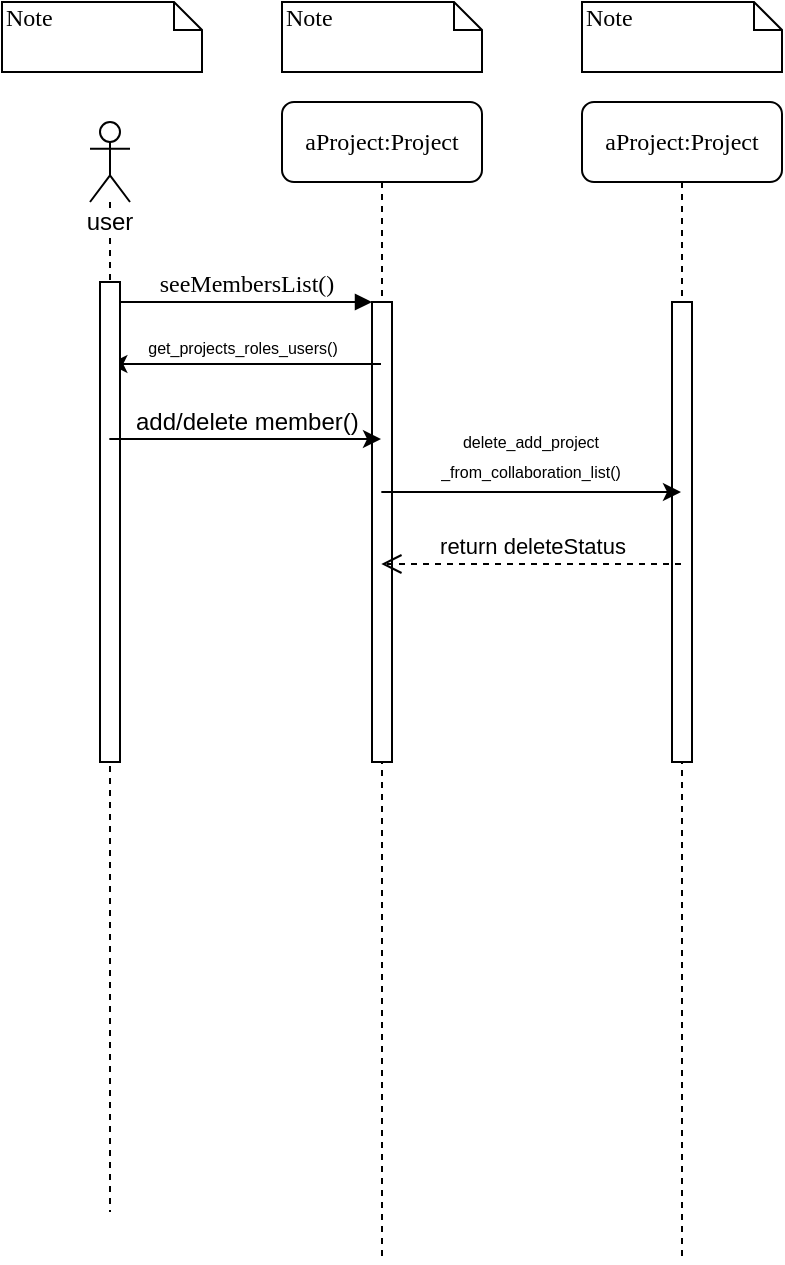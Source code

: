 <mxfile version="10.6.6" type="github"><diagram name="Page-1" id="13e1069c-82ec-6db2-03f1-153e76fe0fe0"><mxGraphModel dx="1042" dy="444" grid="1" gridSize="10" guides="1" tooltips="1" connect="1" arrows="1" fold="1" page="1" pageScale="1" pageWidth="1100" pageHeight="850" background="#ffffff" math="0" shadow="0"><root><mxCell id="0"/><mxCell id="1" parent="0"/><mxCell id="7baba1c4bc27f4b0-2" value="aProject:Project" style="shape=umlLifeline;perimeter=lifelinePerimeter;whiteSpace=wrap;html=1;container=1;collapsible=0;recursiveResize=0;outlineConnect=0;rounded=1;shadow=0;comic=0;labelBackgroundColor=none;strokeColor=#000000;strokeWidth=1;fillColor=#FFFFFF;fontFamily=Verdana;fontSize=12;fontColor=#000000;align=center;" parent="1" vertex="1"><mxGeometry x="240" y="80" width="100" height="580" as="geometry"/></mxCell><mxCell id="7baba1c4bc27f4b0-10" value="" style="html=1;points=[];perimeter=orthogonalPerimeter;rounded=0;shadow=0;comic=0;labelBackgroundColor=none;strokeColor=#000000;strokeWidth=1;fillColor=#FFFFFF;fontFamily=Verdana;fontSize=12;fontColor=#000000;align=center;" parent="7baba1c4bc27f4b0-2" vertex="1"><mxGeometry x="45" y="100" width="10" height="230" as="geometry"/></mxCell><mxCell id="7baba1c4bc27f4b0-11" value="seeMembersList()" style="html=1;verticalAlign=bottom;endArrow=block;entryX=0;entryY=0;labelBackgroundColor=none;fontFamily=Verdana;fontSize=12;edgeStyle=elbowEdgeStyle;elbow=vertical;" parent="1" source="0tNoPWWDf8t1VwKcJpuU-4" target="7baba1c4bc27f4b0-10" edge="1"><mxGeometry relative="1" as="geometry"><mxPoint x="155" y="180" as="sourcePoint"/></mxGeometry></mxCell><mxCell id="7baba1c4bc27f4b0-40" value="Note" style="shape=note;whiteSpace=wrap;html=1;size=14;verticalAlign=top;align=left;spacingTop=-6;rounded=0;shadow=0;comic=0;labelBackgroundColor=none;strokeColor=#000000;strokeWidth=1;fillColor=#FFFFFF;fontFamily=Verdana;fontSize=12;fontColor=#000000;" parent="1" vertex="1"><mxGeometry x="100" y="30" width="100" height="35" as="geometry"/></mxCell><mxCell id="7baba1c4bc27f4b0-41" value="Note" style="shape=note;whiteSpace=wrap;html=1;size=14;verticalAlign=top;align=left;spacingTop=-6;rounded=0;shadow=0;comic=0;labelBackgroundColor=none;strokeColor=#000000;strokeWidth=1;fillColor=#FFFFFF;fontFamily=Verdana;fontSize=12;fontColor=#000000;" parent="1" vertex="1"><mxGeometry x="240" y="30" width="100" height="35" as="geometry"/></mxCell><mxCell id="0tNoPWWDf8t1VwKcJpuU-1" value="user&lt;br&gt;" style="shape=umlLifeline;participant=umlActor;perimeter=lifelinePerimeter;whiteSpace=wrap;html=1;container=1;collapsible=0;recursiveResize=0;verticalAlign=top;spacingTop=36;labelBackgroundColor=#ffffff;outlineConnect=0;" vertex="1" parent="1"><mxGeometry x="144" y="90" width="20" height="545" as="geometry"/></mxCell><mxCell id="0tNoPWWDf8t1VwKcJpuU-3" value="" style="endArrow=classic;html=1;" edge="1" parent="1"><mxGeometry width="50" height="50" relative="1" as="geometry"><mxPoint x="289.5" y="211" as="sourcePoint"/><mxPoint x="153.667" y="211" as="targetPoint"/></mxGeometry></mxCell><mxCell id="0tNoPWWDf8t1VwKcJpuU-5" value="&lt;span style=&quot;font-size: 8px&quot;&gt;get_projects_roles_users()&lt;br&gt;&lt;/span&gt;" style="text;html=1;resizable=0;points=[];align=center;verticalAlign=middle;labelBackgroundColor=#ffffff;" vertex="1" connectable="0" parent="0tNoPWWDf8t1VwKcJpuU-3"><mxGeometry x="-0.139" y="4" relative="1" as="geometry"><mxPoint x="-11" y="-13" as="offset"/></mxGeometry></mxCell><mxCell id="0tNoPWWDf8t1VwKcJpuU-4" value="" style="html=1;points=[];perimeter=orthogonalPerimeter;" vertex="1" parent="1"><mxGeometry x="149" y="170" width="10" height="240" as="geometry"/></mxCell><mxCell id="0tNoPWWDf8t1VwKcJpuU-6" value="" style="endArrow=classic;html=1;" edge="1" parent="1"><mxGeometry width="50" height="50" relative="1" as="geometry"><mxPoint x="153.667" y="248.5" as="sourcePoint"/><mxPoint x="289.5" y="248.5" as="targetPoint"/></mxGeometry></mxCell><mxCell id="0tNoPWWDf8t1VwKcJpuU-7" value="add/delete member()&lt;br&gt;" style="text;html=1;resizable=0;points=[];autosize=1;align=left;verticalAlign=top;spacingTop=-4;" vertex="1" parent="1"><mxGeometry x="165" y="230" width="130" height="20" as="geometry"/></mxCell><mxCell id="0tNoPWWDf8t1VwKcJpuU-8" value="aProject:Project" style="shape=umlLifeline;perimeter=lifelinePerimeter;whiteSpace=wrap;html=1;container=1;collapsible=0;recursiveResize=0;outlineConnect=0;rounded=1;shadow=0;comic=0;labelBackgroundColor=none;strokeColor=#000000;strokeWidth=1;fillColor=#FFFFFF;fontFamily=Verdana;fontSize=12;fontColor=#000000;align=center;" vertex="1" parent="1"><mxGeometry x="390" y="80" width="100" height="580" as="geometry"/></mxCell><mxCell id="0tNoPWWDf8t1VwKcJpuU-9" value="" style="html=1;points=[];perimeter=orthogonalPerimeter;rounded=0;shadow=0;comic=0;labelBackgroundColor=none;strokeColor=#000000;strokeWidth=1;fillColor=#FFFFFF;fontFamily=Verdana;fontSize=12;fontColor=#000000;align=center;" vertex="1" parent="0tNoPWWDf8t1VwKcJpuU-8"><mxGeometry x="45" y="100" width="10" height="230" as="geometry"/></mxCell><mxCell id="0tNoPWWDf8t1VwKcJpuU-10" value="Note" style="shape=note;whiteSpace=wrap;html=1;size=14;verticalAlign=top;align=left;spacingTop=-6;rounded=0;shadow=0;comic=0;labelBackgroundColor=none;strokeColor=#000000;strokeWidth=1;fillColor=#FFFFFF;fontFamily=Verdana;fontSize=12;fontColor=#000000;" vertex="1" parent="1"><mxGeometry x="390" y="30" width="100" height="35" as="geometry"/></mxCell><mxCell id="0tNoPWWDf8t1VwKcJpuU-11" value="" style="endArrow=classic;html=1;" edge="1" parent="1"><mxGeometry width="50" height="50" relative="1" as="geometry"><mxPoint x="289.667" y="275" as="sourcePoint"/><mxPoint x="439.5" y="275" as="targetPoint"/></mxGeometry></mxCell><mxCell id="0tNoPWWDf8t1VwKcJpuU-12" value="&lt;font style=&quot;font-size: 8px&quot;&gt;delete_add_project&lt;br&gt;_from_collaboration_list()&lt;br&gt;&lt;/font&gt;" style="text;html=1;resizable=0;points=[];align=center;verticalAlign=middle;labelBackgroundColor=#ffffff;" vertex="1" connectable="0" parent="0tNoPWWDf8t1VwKcJpuU-11"><mxGeometry x="0.197" y="-3" relative="1" as="geometry"><mxPoint x="-15" y="-22" as="offset"/></mxGeometry></mxCell><mxCell id="0tNoPWWDf8t1VwKcJpuU-15" value="&lt;br&gt;&lt;br&gt;" style="text;html=1;resizable=0;points=[];align=center;verticalAlign=middle;labelBackgroundColor=#ffffff;" vertex="1" connectable="0" parent="0tNoPWWDf8t1VwKcJpuU-11"><mxGeometry x="-0.281" y="2" relative="1" as="geometry"><mxPoint as="offset"/></mxGeometry></mxCell><mxCell id="0tNoPWWDf8t1VwKcJpuU-14" value="return deleteStatus&lt;br&gt;" style="html=1;verticalAlign=bottom;endArrow=open;dashed=1;endSize=8;" edge="1" parent="1"><mxGeometry relative="1" as="geometry"><mxPoint x="439.5" y="311" as="sourcePoint"/><mxPoint x="289.667" y="311" as="targetPoint"/></mxGeometry></mxCell></root></mxGraphModel></diagram></mxfile>